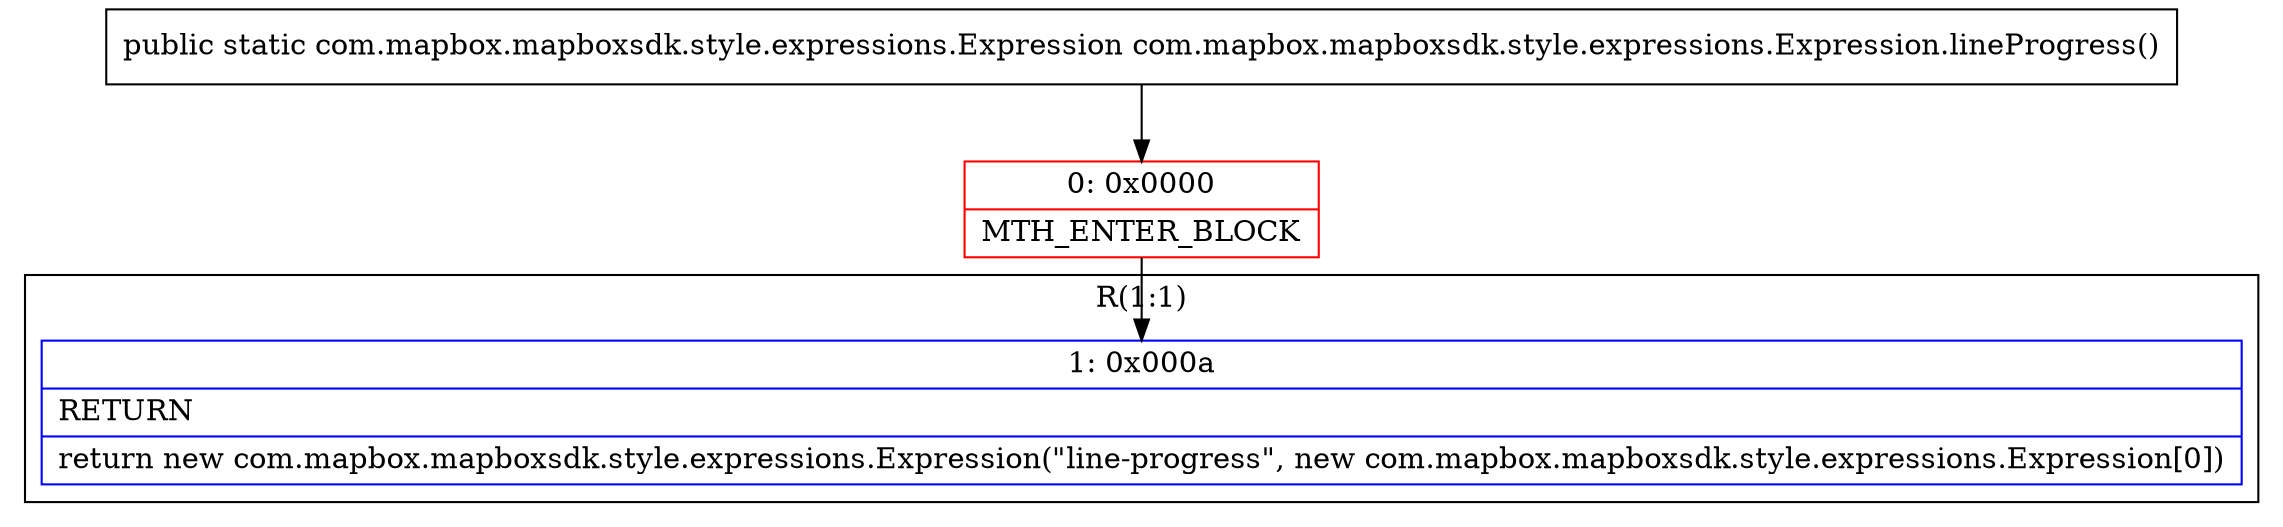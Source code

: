 digraph "CFG forcom.mapbox.mapboxsdk.style.expressions.Expression.lineProgress()Lcom\/mapbox\/mapboxsdk\/style\/expressions\/Expression;" {
subgraph cluster_Region_751239713 {
label = "R(1:1)";
node [shape=record,color=blue];
Node_1 [shape=record,label="{1\:\ 0x000a|RETURN\l|return new com.mapbox.mapboxsdk.style.expressions.Expression(\"line\-progress\", new com.mapbox.mapboxsdk.style.expressions.Expression[0])\l}"];
}
Node_0 [shape=record,color=red,label="{0\:\ 0x0000|MTH_ENTER_BLOCK\l}"];
MethodNode[shape=record,label="{public static com.mapbox.mapboxsdk.style.expressions.Expression com.mapbox.mapboxsdk.style.expressions.Expression.lineProgress() }"];
MethodNode -> Node_0;
Node_0 -> Node_1;
}

